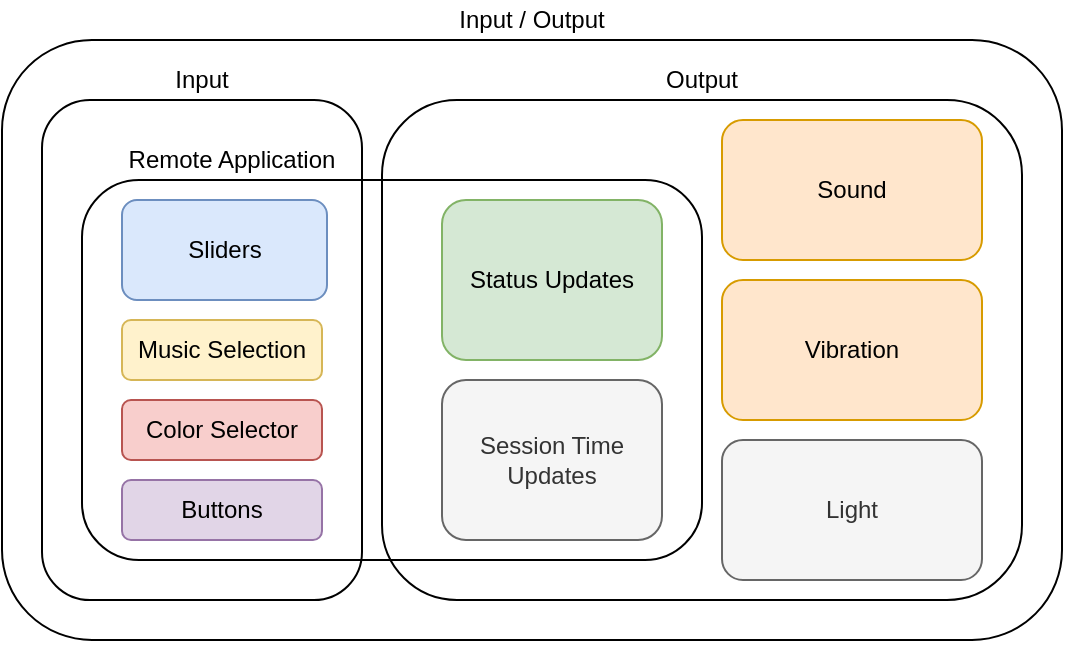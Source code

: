 <mxfile version="14.9.6" type="device"><diagram id="RFmRBx3Sb64qeKpH1aPg" name="Page-1"><mxGraphModel dx="905" dy="672" grid="1" gridSize="10" guides="1" tooltips="1" connect="1" arrows="1" fold="1" page="1" pageScale="1" pageWidth="850" pageHeight="1100" math="0" shadow="0"><root><mxCell id="0"/><mxCell id="1" parent="0"/><mxCell id="e4rZwVFgRfzO8NKgsEST-3" value="" style="rounded=1;whiteSpace=wrap;html=1;fillColor=none;" vertex="1" parent="1"><mxGeometry x="190" y="60" width="530" height="300" as="geometry"/></mxCell><mxCell id="e4rZwVFgRfzO8NKgsEST-4" value="Input / Output" style="text;html=1;strokeColor=none;fillColor=none;align=center;verticalAlign=middle;whiteSpace=wrap;rounded=0;" vertex="1" parent="1"><mxGeometry x="415" y="40" width="80" height="20" as="geometry"/></mxCell><mxCell id="e4rZwVFgRfzO8NKgsEST-11" value="" style="rounded=1;whiteSpace=wrap;html=1;fillColor=none;" vertex="1" parent="1"><mxGeometry x="210" y="90" width="160" height="250" as="geometry"/></mxCell><mxCell id="e4rZwVFgRfzO8NKgsEST-12" value="Input" style="text;html=1;strokeColor=none;fillColor=none;align=center;verticalAlign=middle;whiteSpace=wrap;rounded=0;" vertex="1" parent="1"><mxGeometry x="270" y="70" width="40" height="20" as="geometry"/></mxCell><mxCell id="e4rZwVFgRfzO8NKgsEST-13" value="" style="rounded=1;whiteSpace=wrap;html=1;fillColor=none;" vertex="1" parent="1"><mxGeometry x="380" y="90" width="320" height="250" as="geometry"/></mxCell><mxCell id="e4rZwVFgRfzO8NKgsEST-14" value="Output" style="text;html=1;strokeColor=none;fillColor=none;align=center;verticalAlign=middle;whiteSpace=wrap;rounded=0;" vertex="1" parent="1"><mxGeometry x="520" y="70" width="40" height="20" as="geometry"/></mxCell><mxCell id="e4rZwVFgRfzO8NKgsEST-15" value="" style="rounded=1;whiteSpace=wrap;html=1;fillColor=none;" vertex="1" parent="1"><mxGeometry x="230" y="130" width="310" height="190" as="geometry"/></mxCell><mxCell id="e4rZwVFgRfzO8NKgsEST-20" value="Sound" style="rounded=1;whiteSpace=wrap;html=1;fillColor=#ffe6cc;strokeColor=#d79b00;" vertex="1" parent="1"><mxGeometry x="550" y="100" width="130" height="70" as="geometry"/></mxCell><mxCell id="e4rZwVFgRfzO8NKgsEST-21" value="Vibration" style="rounded=1;whiteSpace=wrap;html=1;fillColor=#ffe6cc;strokeColor=#d79b00;" vertex="1" parent="1"><mxGeometry x="550" y="180" width="130" height="70" as="geometry"/></mxCell><mxCell id="e4rZwVFgRfzO8NKgsEST-22" value="Light" style="rounded=1;whiteSpace=wrap;html=1;fillColor=#f5f5f5;strokeColor=#666666;fontColor=#333333;" vertex="1" parent="1"><mxGeometry x="550" y="260" width="130" height="70" as="geometry"/></mxCell><mxCell id="e4rZwVFgRfzO8NKgsEST-24" value="Remote Application" style="text;html=1;strokeColor=none;fillColor=none;align=center;verticalAlign=middle;whiteSpace=wrap;rounded=0;" vertex="1" parent="1"><mxGeometry x="250" y="110" width="110" height="20" as="geometry"/></mxCell><mxCell id="e4rZwVFgRfzO8NKgsEST-27" value="Status Updates" style="rounded=1;whiteSpace=wrap;html=1;fillColor=#d5e8d4;strokeColor=#82b366;" vertex="1" parent="1"><mxGeometry x="410" y="140" width="110" height="80" as="geometry"/></mxCell><mxCell id="e4rZwVFgRfzO8NKgsEST-28" value="Sliders" style="rounded=1;whiteSpace=wrap;html=1;fillColor=#dae8fc;strokeColor=#6c8ebf;" vertex="1" parent="1"><mxGeometry x="250" y="140" width="102.5" height="50" as="geometry"/></mxCell><mxCell id="e4rZwVFgRfzO8NKgsEST-29" value="Music Selection" style="rounded=1;whiteSpace=wrap;html=1;fillColor=#fff2cc;strokeColor=#d6b656;" vertex="1" parent="1"><mxGeometry x="250" y="200" width="100" height="30" as="geometry"/></mxCell><mxCell id="e4rZwVFgRfzO8NKgsEST-30" value="Color Selector" style="rounded=1;whiteSpace=wrap;html=1;fillColor=#f8cecc;strokeColor=#b85450;" vertex="1" parent="1"><mxGeometry x="250" y="240" width="100" height="30" as="geometry"/></mxCell><mxCell id="e4rZwVFgRfzO8NKgsEST-31" value="Buttons" style="rounded=1;whiteSpace=wrap;html=1;fillColor=#e1d5e7;strokeColor=#9673a6;" vertex="1" parent="1"><mxGeometry x="250" y="280" width="100" height="30" as="geometry"/></mxCell><mxCell id="e4rZwVFgRfzO8NKgsEST-33" value="Session Time Updates" style="rounded=1;whiteSpace=wrap;html=1;fillColor=#f5f5f5;strokeColor=#666666;fontColor=#333333;" vertex="1" parent="1"><mxGeometry x="410" y="230" width="110" height="80" as="geometry"/></mxCell><mxCell id="e4rZwVFgRfzO8NKgsEST-34" style="edgeStyle=orthogonalEdgeStyle;rounded=0;orthogonalLoop=1;jettySize=auto;html=1;exitX=0.5;exitY=1;exitDx=0;exitDy=0;" edge="1" parent="1" source="e4rZwVFgRfzO8NKgsEST-3" target="e4rZwVFgRfzO8NKgsEST-3"><mxGeometry relative="1" as="geometry"/></mxCell></root></mxGraphModel></diagram></mxfile>